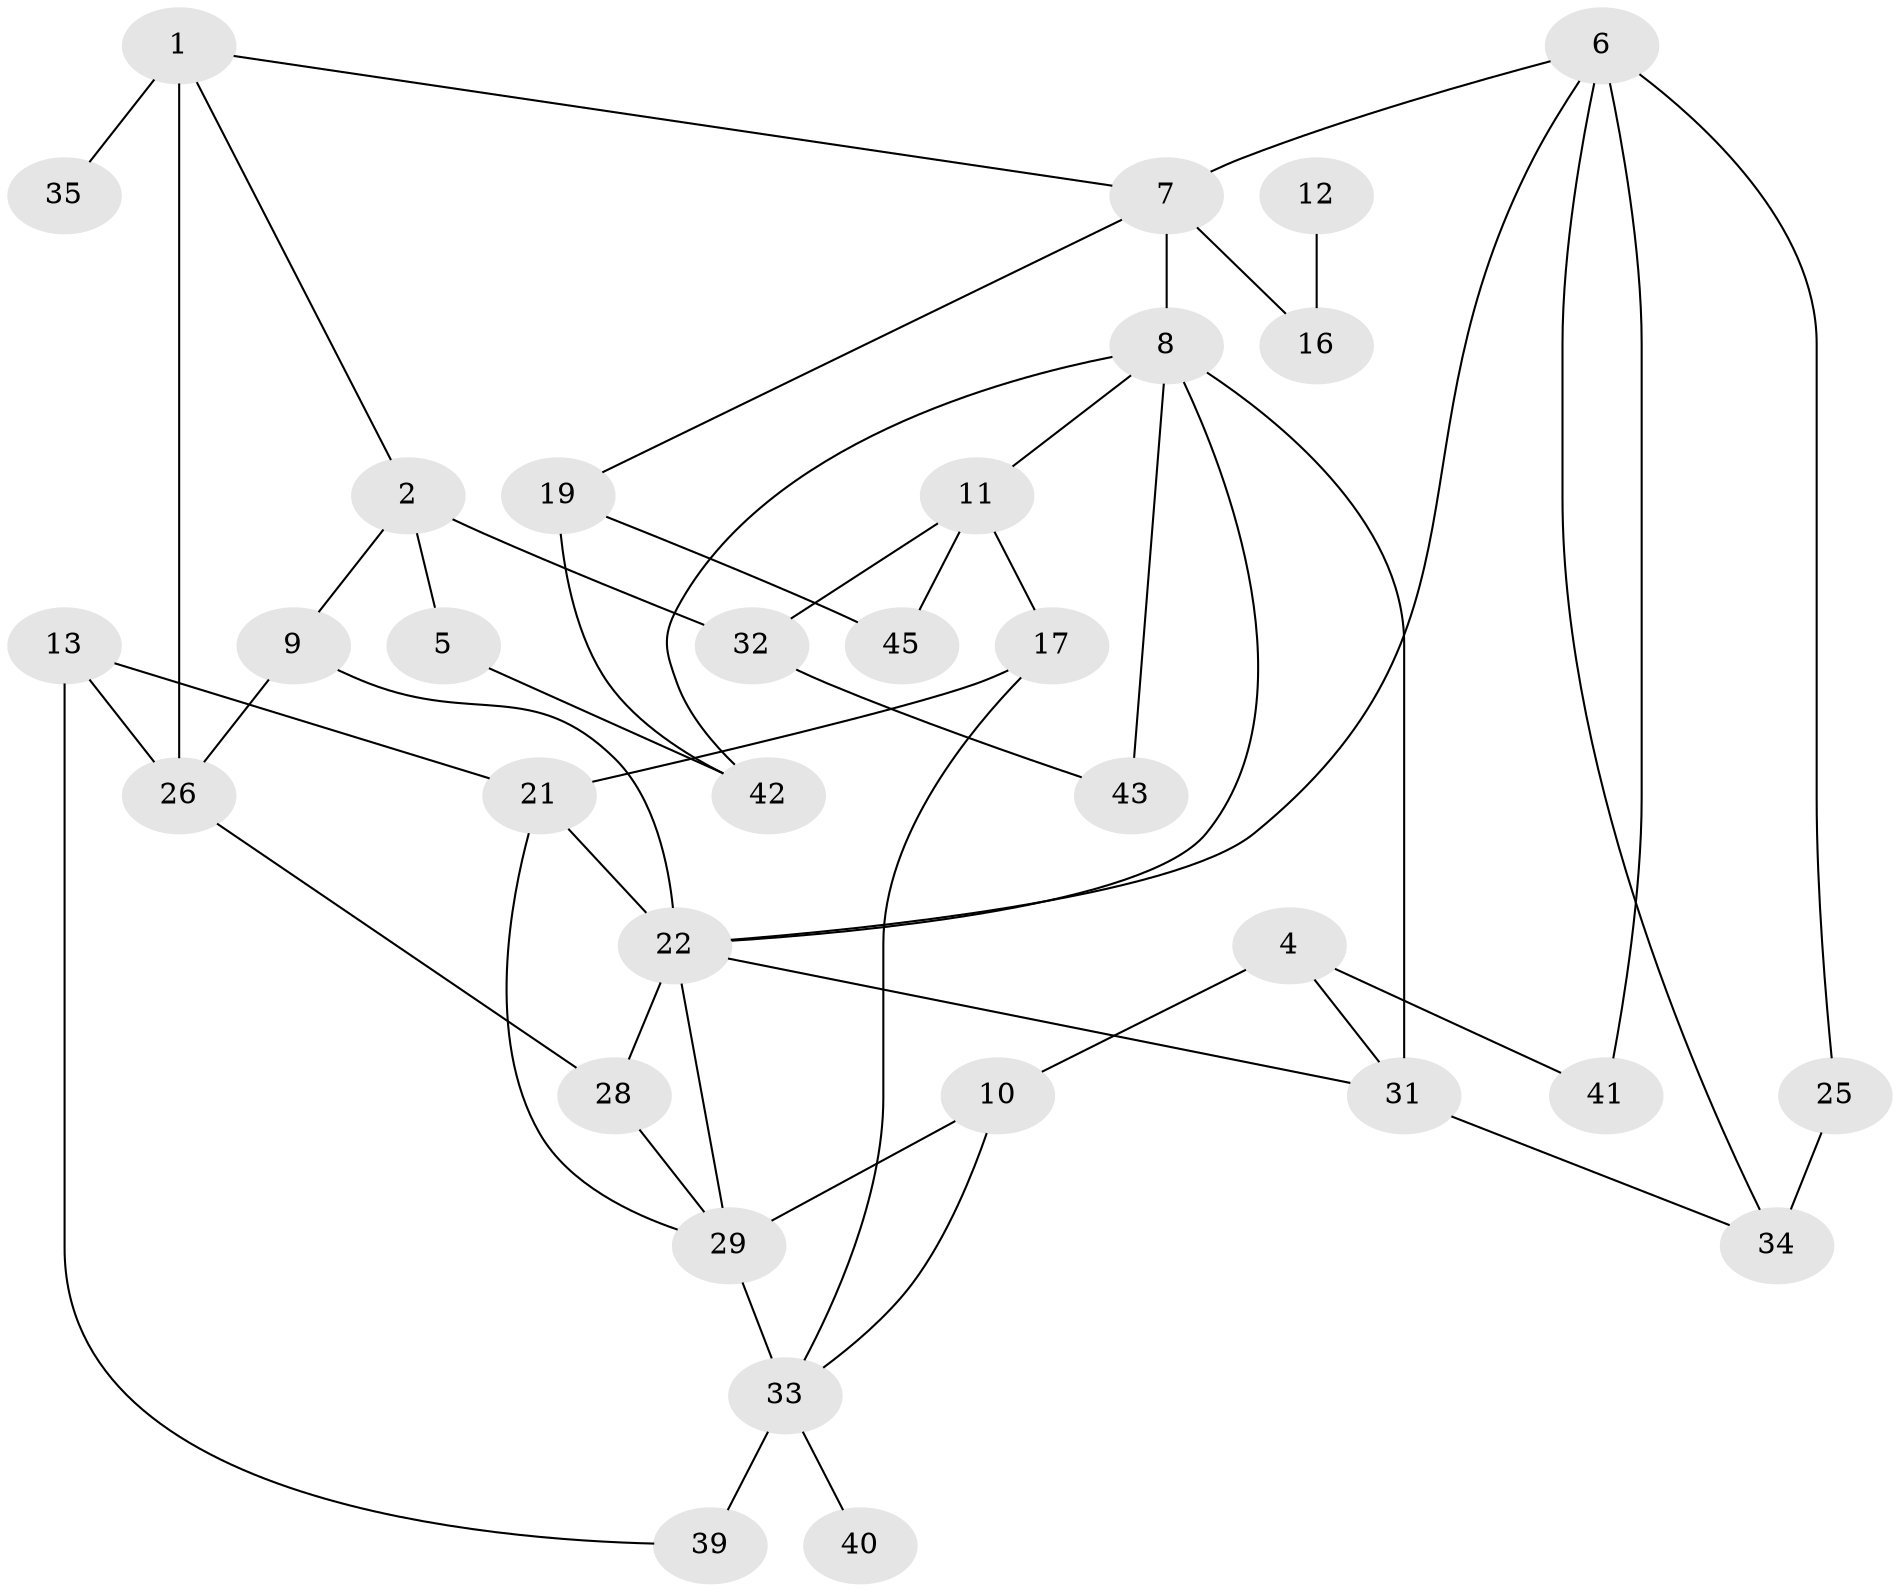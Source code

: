 // original degree distribution, {4: 0.09411764705882353, 1: 0.21176470588235294, 0: 0.15294117647058825, 3: 0.17647058823529413, 6: 0.03529411764705882, 5: 0.047058823529411764, 2: 0.25882352941176473, 7: 0.011764705882352941, 8: 0.011764705882352941}
// Generated by graph-tools (version 1.1) at 2025/33/03/09/25 02:33:55]
// undirected, 32 vertices, 52 edges
graph export_dot {
graph [start="1"]
  node [color=gray90,style=filled];
  1;
  2;
  4;
  5;
  6;
  7;
  8;
  9;
  10;
  11;
  12;
  13;
  16;
  17;
  19;
  21;
  22;
  25;
  26;
  28;
  29;
  31;
  32;
  33;
  34;
  35;
  39;
  40;
  41;
  42;
  43;
  45;
  1 -- 2 [weight=1.0];
  1 -- 7 [weight=1.0];
  1 -- 26 [weight=2.0];
  1 -- 35 [weight=1.0];
  2 -- 5 [weight=1.0];
  2 -- 9 [weight=1.0];
  2 -- 32 [weight=2.0];
  4 -- 10 [weight=1.0];
  4 -- 31 [weight=1.0];
  4 -- 41 [weight=1.0];
  5 -- 42 [weight=1.0];
  6 -- 7 [weight=1.0];
  6 -- 22 [weight=1.0];
  6 -- 25 [weight=1.0];
  6 -- 34 [weight=1.0];
  6 -- 41 [weight=2.0];
  7 -- 8 [weight=1.0];
  7 -- 16 [weight=1.0];
  7 -- 19 [weight=1.0];
  8 -- 11 [weight=1.0];
  8 -- 22 [weight=1.0];
  8 -- 31 [weight=3.0];
  8 -- 42 [weight=1.0];
  8 -- 43 [weight=2.0];
  9 -- 22 [weight=1.0];
  9 -- 26 [weight=1.0];
  10 -- 29 [weight=1.0];
  10 -- 33 [weight=1.0];
  11 -- 17 [weight=1.0];
  11 -- 32 [weight=1.0];
  11 -- 45 [weight=1.0];
  12 -- 16 [weight=1.0];
  13 -- 21 [weight=1.0];
  13 -- 26 [weight=2.0];
  13 -- 39 [weight=1.0];
  17 -- 21 [weight=1.0];
  17 -- 33 [weight=1.0];
  19 -- 42 [weight=1.0];
  19 -- 45 [weight=1.0];
  21 -- 22 [weight=5.0];
  21 -- 29 [weight=1.0];
  22 -- 28 [weight=1.0];
  22 -- 29 [weight=1.0];
  22 -- 31 [weight=2.0];
  25 -- 34 [weight=2.0];
  26 -- 28 [weight=1.0];
  28 -- 29 [weight=1.0];
  29 -- 33 [weight=1.0];
  31 -- 34 [weight=1.0];
  32 -- 43 [weight=1.0];
  33 -- 39 [weight=2.0];
  33 -- 40 [weight=1.0];
}
